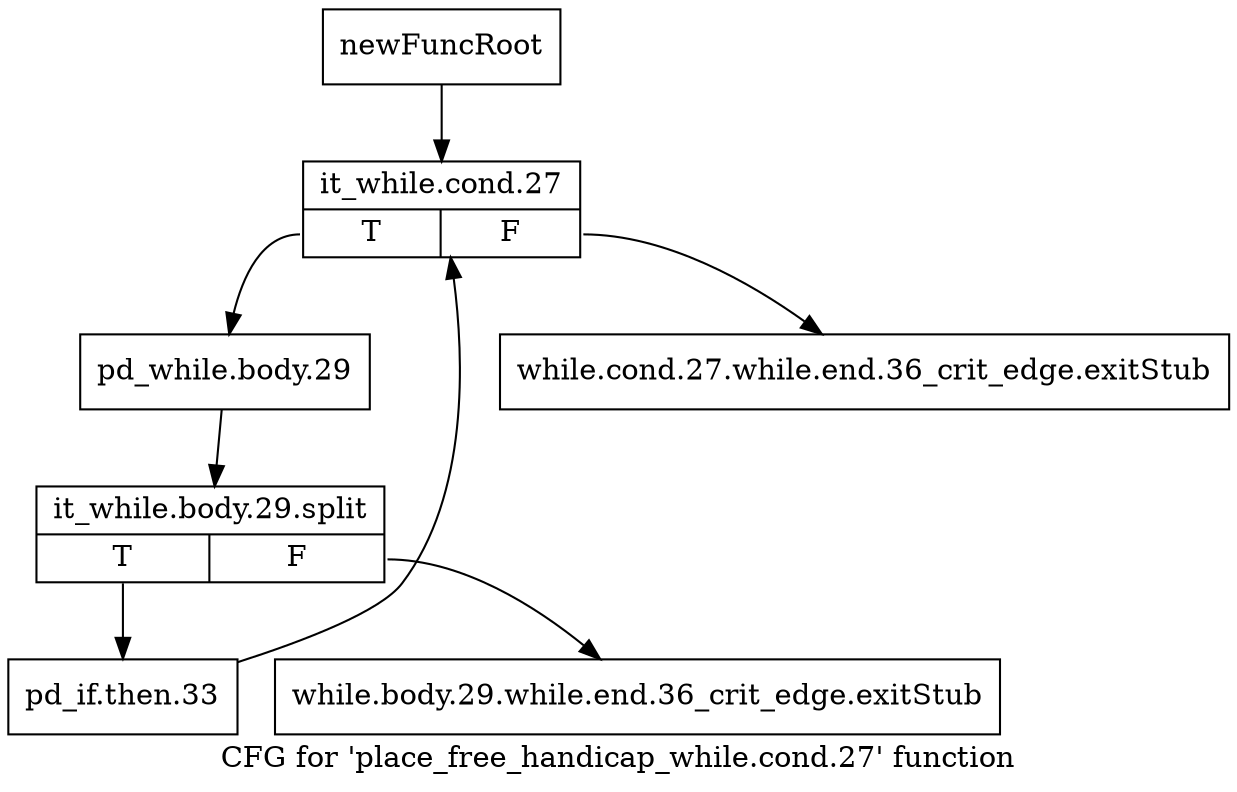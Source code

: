 digraph "CFG for 'place_free_handicap_while.cond.27' function" {
	label="CFG for 'place_free_handicap_while.cond.27' function";

	Node0x4767e50 [shape=record,label="{newFuncRoot}"];
	Node0x4767e50 -> Node0x4767f40;
	Node0x4767ea0 [shape=record,label="{while.cond.27.while.end.36_crit_edge.exitStub}"];
	Node0x4767ef0 [shape=record,label="{while.body.29.while.end.36_crit_edge.exitStub}"];
	Node0x4767f40 [shape=record,label="{it_while.cond.27|{<s0>T|<s1>F}}"];
	Node0x4767f40:s0 -> Node0x4767f90;
	Node0x4767f40:s1 -> Node0x4767ea0;
	Node0x4767f90 [shape=record,label="{pd_while.body.29}"];
	Node0x4767f90 -> Node0x46fd0c0;
	Node0x46fd0c0 [shape=record,label="{it_while.body.29.split|{<s0>T|<s1>F}}"];
	Node0x46fd0c0:s0 -> Node0x4767fe0;
	Node0x46fd0c0:s1 -> Node0x4767ef0;
	Node0x4767fe0 [shape=record,label="{pd_if.then.33}"];
	Node0x4767fe0 -> Node0x4767f40;
}
